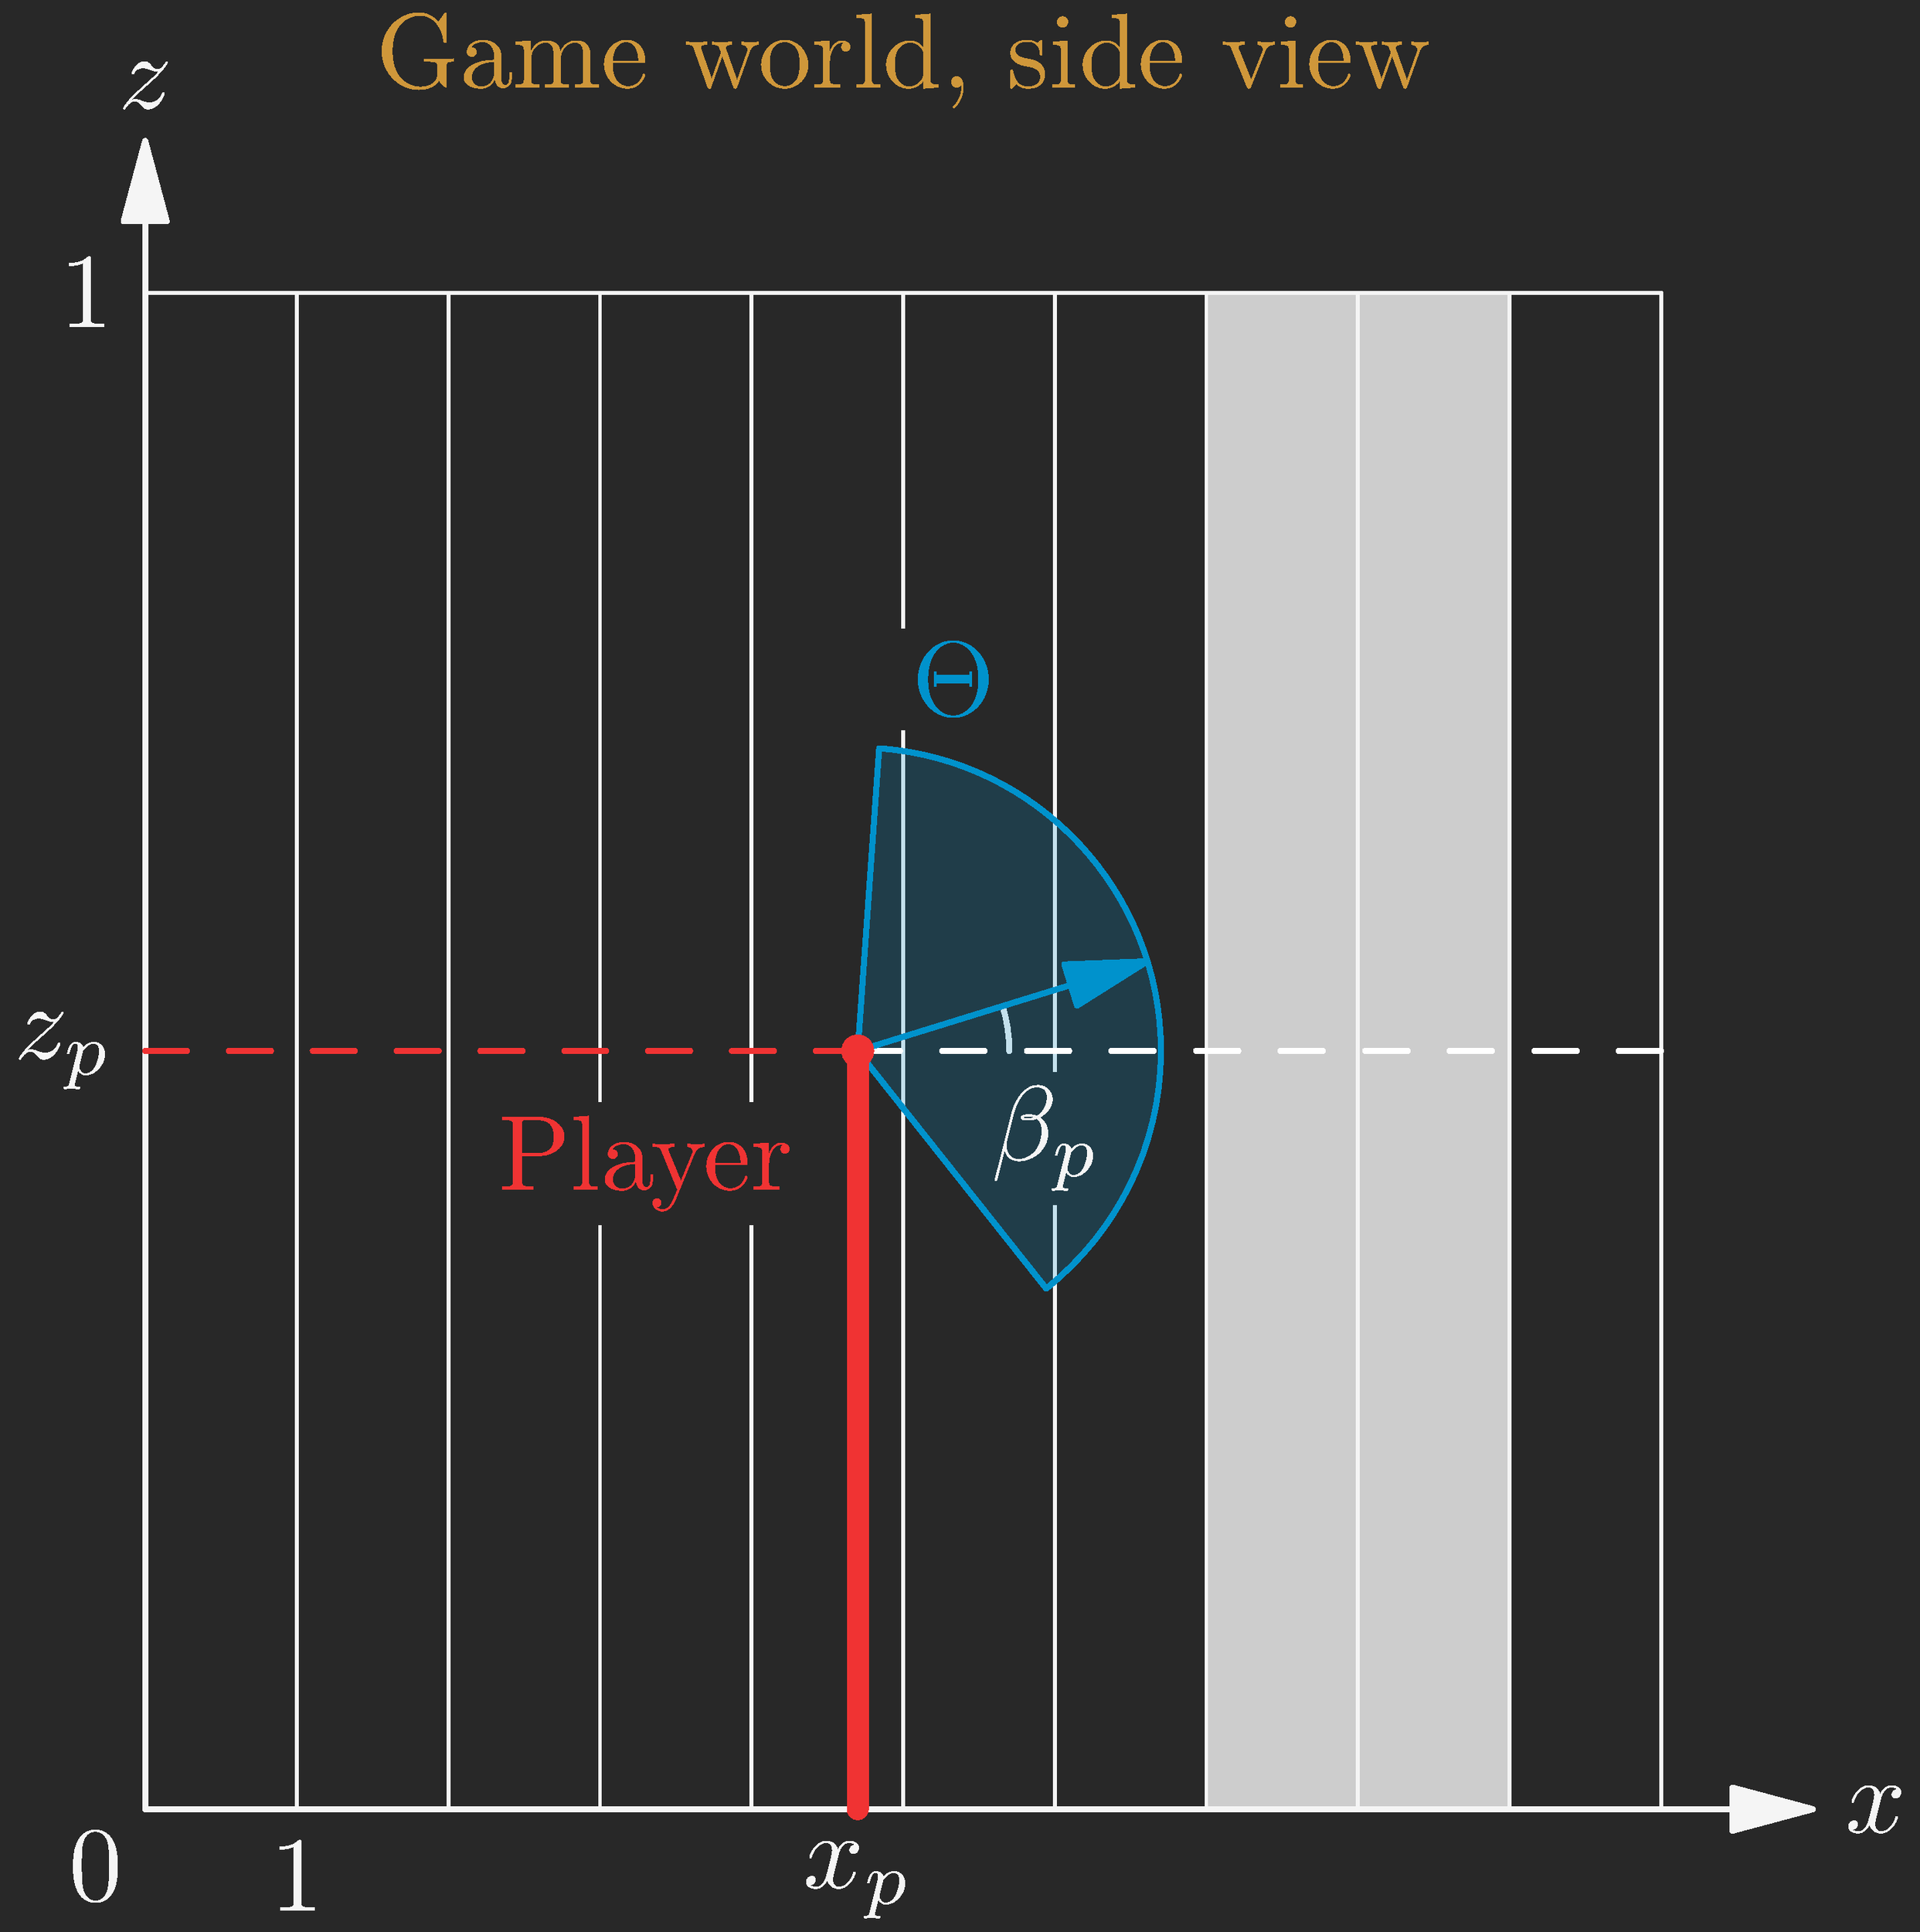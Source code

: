 defaultpen(fontsize(10pt));

settings.render = 16;
unitsize(5cm);

pen blackc = RGB(40,40,40);
pen whitec = RGB(245,245,245);
pen grayc = RGB(205,205,205);
pen bluec = RGB(0,146,204);
pen redc = RGB(240,51,51);
pen goldc = RGB(207,151,58);

defaultpen(whitec);

int ntiles = 10;
real wtiles = 1.0/ntiles;
pair player_pos = (0.47, 0.5);
real pa = 0.3;
pair player_dir = player_pos+2wtiles*(cos(pa), sin(pa));
real pFOV = 1.2;
pair player_left = player_pos+2wtiles*(cos(pa+pFOV), sin(pa+pFOV));
pair player_right = player_pos+2wtiles*(cos(pa-pFOV), sin(pa-pFOV));
path player_view = player_pos -- player_left -- arc(player_pos, 2wtiles, degrees(pa+pFOV), degrees(pa-pFOV)) -- player_right -- cycle;

label("Game world, side view", (0.5, 1.1), align=N, goldc);

int j = 0;

int i = 7;
fill(box((i*wtiles,j*wtiles),((i+1)*wtiles,(j+10)*wtiles)), grayc);
int i = 8;
fill(box((i*wtiles,j*wtiles),((i+1)*wtiles,(j+10)*wtiles)), grayc);


for(int i=0; i < ntiles; ++i) {
    draw(box((i*wtiles,j*wtiles),((i+1)*wtiles,(j+10)*wtiles)), linewidth(0.3));
}

draw((0,0) -- (1.1,0), arrow = Arrow);
draw((0,0) -- (0,1.1), arrow = Arrow);
label("$x$", (1.1,0), align=E);
label("$z$", (0,1.1), align=N);
label("$0$", (0,0), align=SW);
label("$1$", (0.1,0), align=S);
label("$1$", (0,1), align=W);

label("$\beta_p$", player_right, align=3N, Fill(blackc));
draw(arc(player_pos, wtiles, degrees(pa), 0));
fill(player_view, bluec+opacity(0.2));
draw(player_view, bluec);
draw(player_pos -- (player_pos.x,0), redc+linewidth(2));
draw(player_pos -- (0,player_pos.y), redc+dashed);
draw(player_pos -- (1,player_pos.y), white+dashed);
label("$x_p$", (player_pos.x,0), align=S);
label("$z_p$", (0,player_pos.y), align=W);
label("Player", player_pos, align=2S+2W, redc, Fill(blackc));
label("$\Theta$", player_left, align=N+E, bluec, Fill(blackc));
draw(player_pos -- player_dir, bluec, Arrow);
dot(player_pos, redc);

shipout(bbox(linewidth(0), Fill(blackc)));